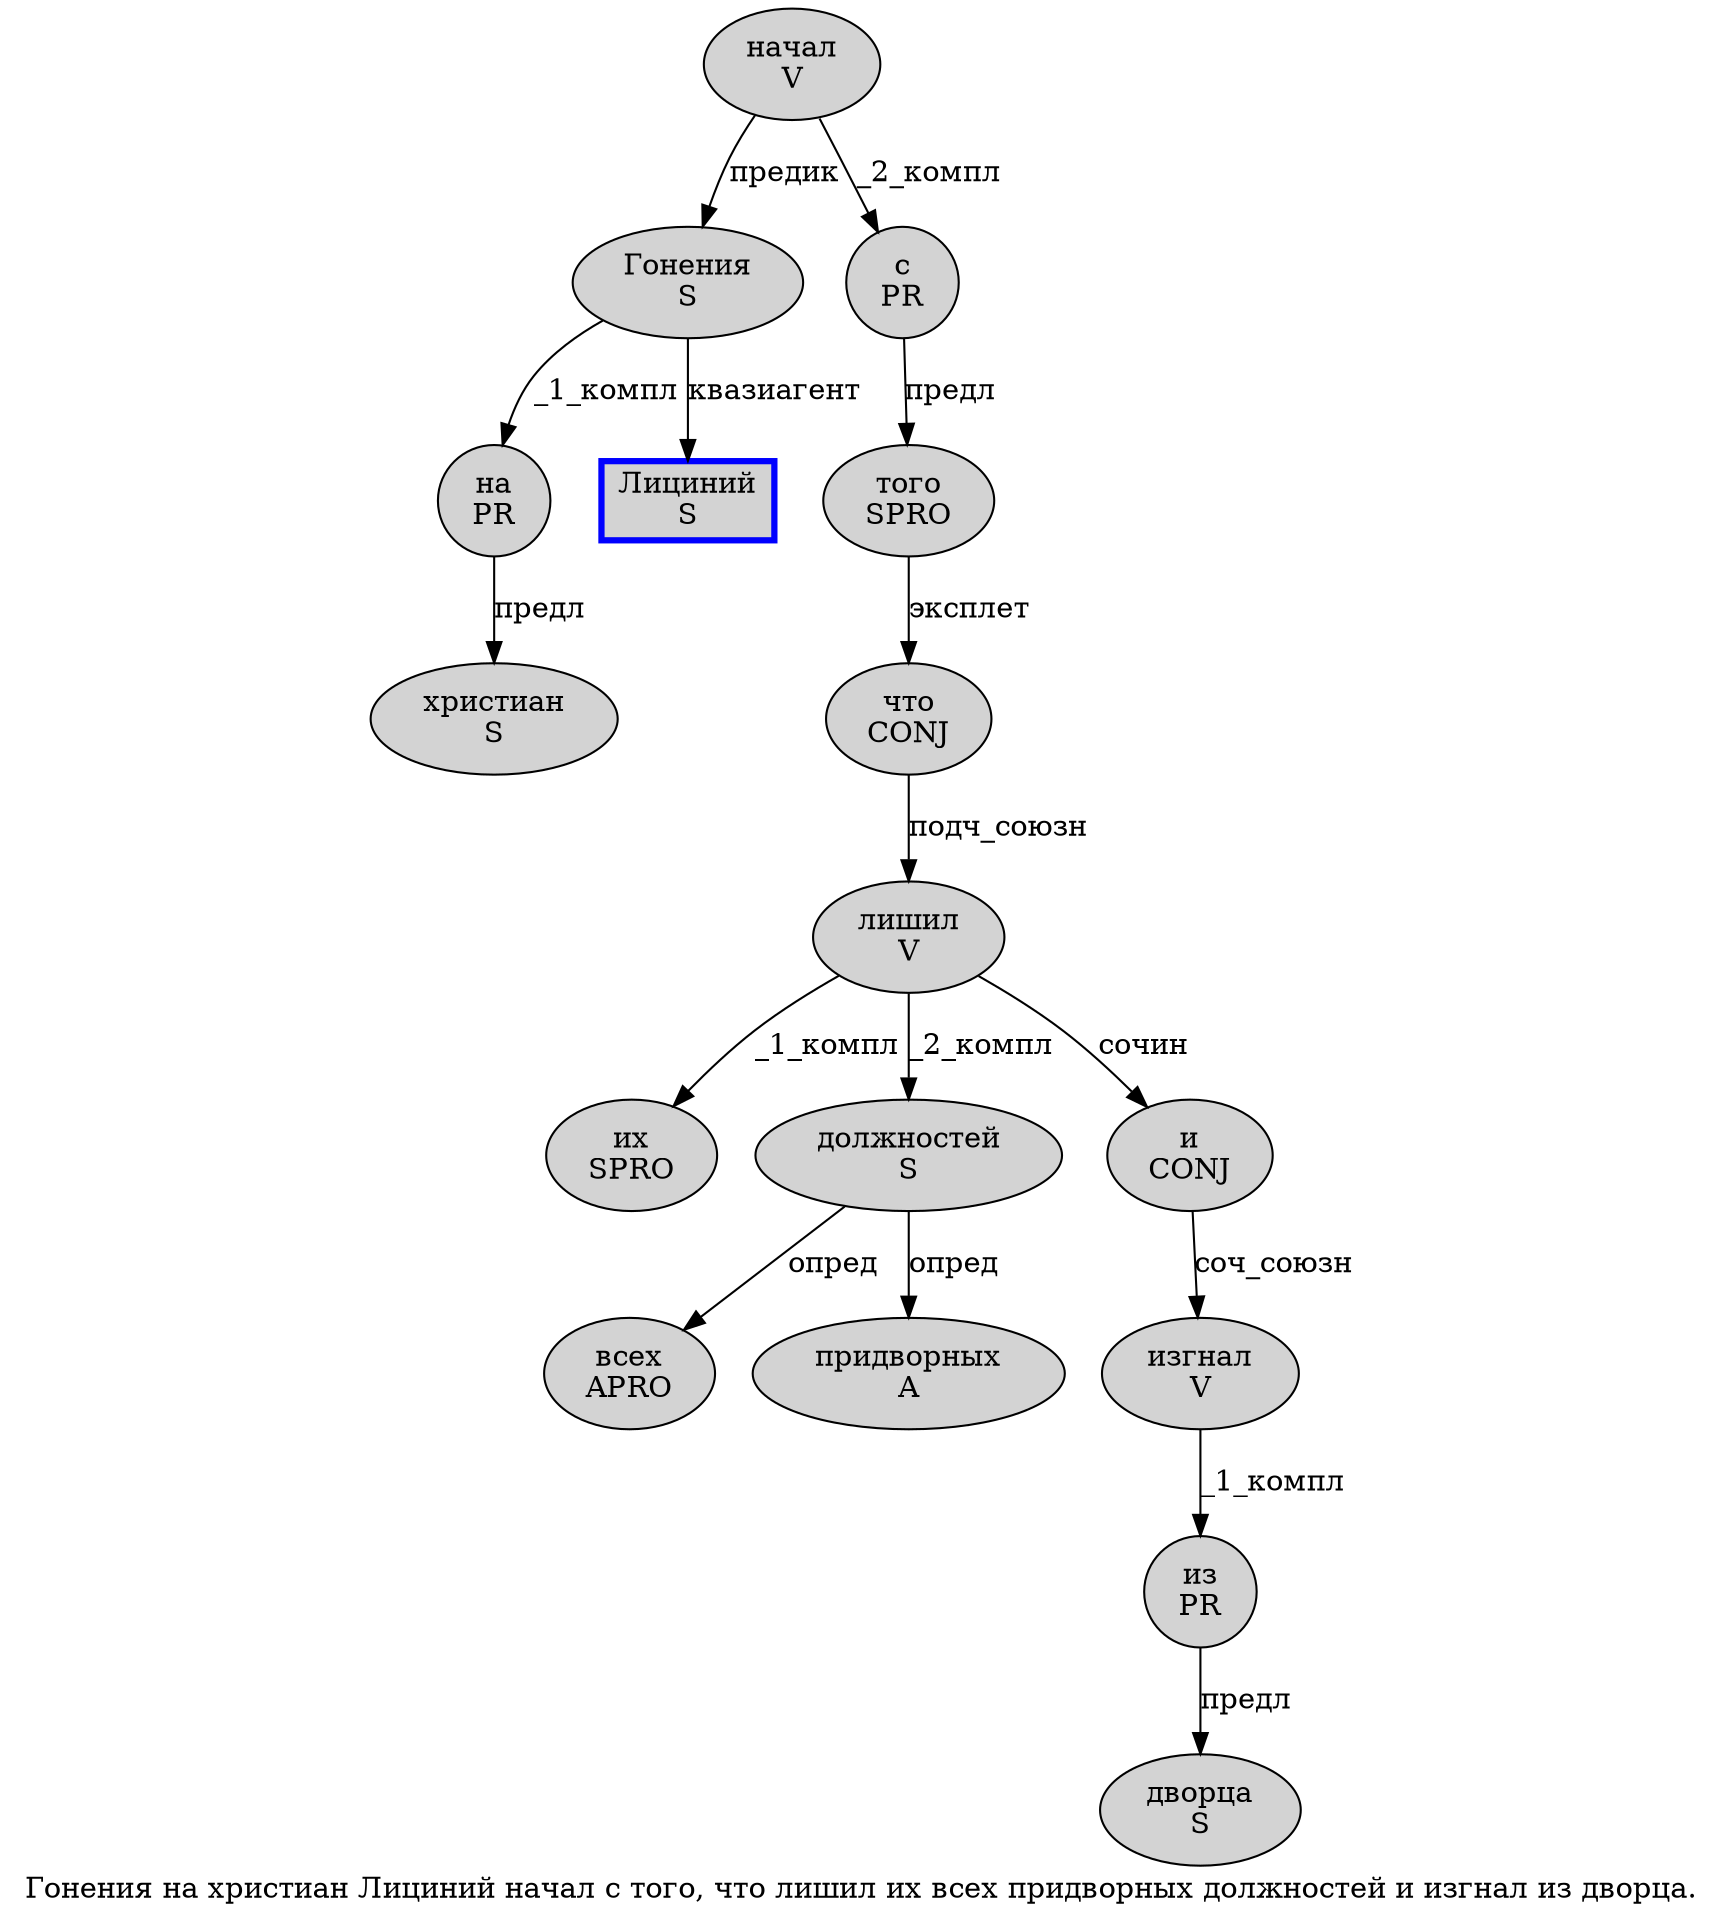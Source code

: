 digraph SENTENCE_786 {
	graph [label="Гонения на христиан Лициний начал с того, что лишил их всех придворных должностей и изгнал из дворца."]
	node [style=filled]
		0 [label="Гонения
S" color="" fillcolor=lightgray penwidth=1 shape=ellipse]
		1 [label="на
PR" color="" fillcolor=lightgray penwidth=1 shape=ellipse]
		2 [label="христиан
S" color="" fillcolor=lightgray penwidth=1 shape=ellipse]
		3 [label="Лициний
S" color=blue fillcolor=lightgray penwidth=3 shape=box]
		4 [label="начал
V" color="" fillcolor=lightgray penwidth=1 shape=ellipse]
		5 [label="с
PR" color="" fillcolor=lightgray penwidth=1 shape=ellipse]
		6 [label="того
SPRO" color="" fillcolor=lightgray penwidth=1 shape=ellipse]
		8 [label="что
CONJ" color="" fillcolor=lightgray penwidth=1 shape=ellipse]
		9 [label="лишил
V" color="" fillcolor=lightgray penwidth=1 shape=ellipse]
		10 [label="их
SPRO" color="" fillcolor=lightgray penwidth=1 shape=ellipse]
		11 [label="всех
APRO" color="" fillcolor=lightgray penwidth=1 shape=ellipse]
		12 [label="придворных
A" color="" fillcolor=lightgray penwidth=1 shape=ellipse]
		13 [label="должностей
S" color="" fillcolor=lightgray penwidth=1 shape=ellipse]
		14 [label="и
CONJ" color="" fillcolor=lightgray penwidth=1 shape=ellipse]
		15 [label="изгнал
V" color="" fillcolor=lightgray penwidth=1 shape=ellipse]
		16 [label="из
PR" color="" fillcolor=lightgray penwidth=1 shape=ellipse]
		17 [label="дворца
S" color="" fillcolor=lightgray penwidth=1 shape=ellipse]
			5 -> 6 [label="предл"]
			8 -> 9 [label="подч_союзн"]
			6 -> 8 [label="эксплет"]
			4 -> 0 [label="предик"]
			4 -> 5 [label="_2_компл"]
			16 -> 17 [label="предл"]
			1 -> 2 [label="предл"]
			14 -> 15 [label="соч_союзн"]
			15 -> 16 [label="_1_компл"]
			0 -> 1 [label="_1_компл"]
			0 -> 3 [label="квазиагент"]
			13 -> 11 [label="опред"]
			13 -> 12 [label="опред"]
			9 -> 10 [label="_1_компл"]
			9 -> 13 [label="_2_компл"]
			9 -> 14 [label="сочин"]
}